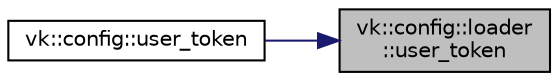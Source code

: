 digraph "vk::config::loader::user_token"
{
 // LATEX_PDF_SIZE
  edge [fontname="Helvetica",fontsize="10",labelfontname="Helvetica",labelfontsize="10"];
  node [fontname="Helvetica",fontsize="10",shape=record];
  rankdir="RL";
  Node1 [label="vk::config::loader\l::user_token",height=0.2,width=0.4,color="black", fillcolor="grey75", style="filled", fontcolor="black",tooltip=" "];
  Node1 -> Node2 [dir="back",color="midnightblue",fontsize="10",style="solid",fontname="Helvetica"];
  Node2 [label="vk::config::user_token",height=0.2,width=0.4,color="black", fillcolor="white", style="filled",URL="$namespacevk_1_1config.html#a964f2b4776d0820396dd7de3f1503815",tooltip=" "];
}
